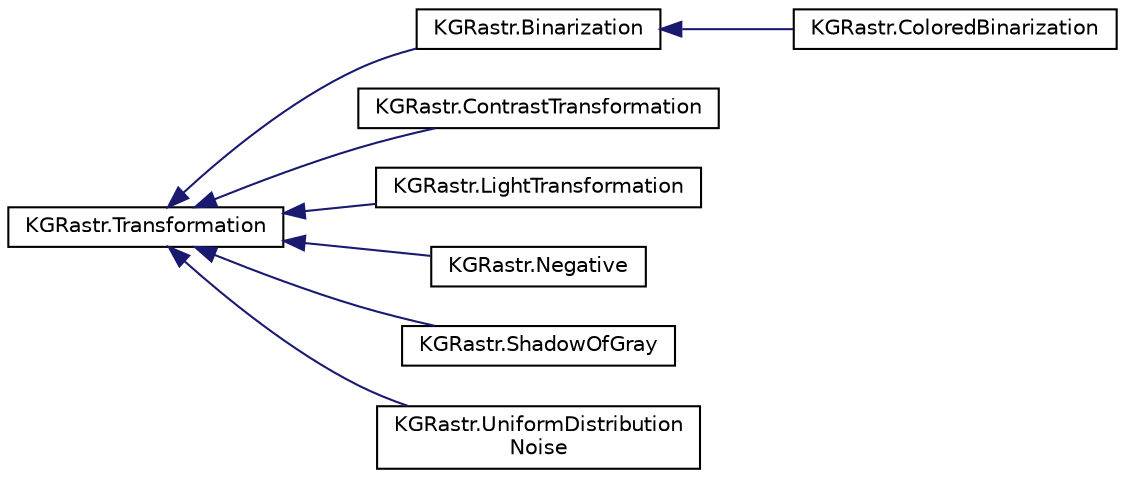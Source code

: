 digraph "Иерархия классов. Графический вид."
{
 // LATEX_PDF_SIZE
  edge [fontname="Helvetica",fontsize="10",labelfontname="Helvetica",labelfontsize="10"];
  node [fontname="Helvetica",fontsize="10",shape=record];
  rankdir="LR";
  Node0 [label="KGRastr.Transformation",height=0.2,width=0.4,color="black", fillcolor="white", style="filled",URL="$interface_k_g_rastr_1_1_transformation.html",tooltip="Интерфейс для преобразования изображений"];
  Node0 -> Node1 [dir="back",color="midnightblue",fontsize="10",style="solid",fontname="Helvetica"];
  Node1 [label="KGRastr.Binarization",height=0.2,width=0.4,color="black", fillcolor="white", style="filled",URL="$class_k_g_rastr_1_1_binarization.html",tooltip="Фильтр для черно-белой бинаризации изображения"];
  Node1 -> Node2 [dir="back",color="midnightblue",fontsize="10",style="solid",fontname="Helvetica"];
  Node2 [label="KGRastr.ColoredBinarization",height=0.2,width=0.4,color="black", fillcolor="white", style="filled",URL="$class_k_g_rastr_1_1_colored_binarization.html",tooltip=" "];
  Node0 -> Node3 [dir="back",color="midnightblue",fontsize="10",style="solid",fontname="Helvetica"];
  Node3 [label="KGRastr.ContrastTransformation",height=0.2,width=0.4,color="black", fillcolor="white", style="filled",URL="$class_k_g_rastr_1_1_contrast_transformation.html",tooltip=" "];
  Node0 -> Node4 [dir="back",color="midnightblue",fontsize="10",style="solid",fontname="Helvetica"];
  Node4 [label="KGRastr.LightTransformation",height=0.2,width=0.4,color="black", fillcolor="white", style="filled",URL="$class_k_g_rastr_1_1_light_transformation.html",tooltip="Фильтр для изменения яркости изображения"];
  Node0 -> Node5 [dir="back",color="midnightblue",fontsize="10",style="solid",fontname="Helvetica"];
  Node5 [label="KGRastr.Negative",height=0.2,width=0.4,color="black", fillcolor="white", style="filled",URL="$class_k_g_rastr_1_1_negative.html",tooltip=" "];
  Node0 -> Node6 [dir="back",color="midnightblue",fontsize="10",style="solid",fontname="Helvetica"];
  Node6 [label="KGRastr.ShadowOfGray",height=0.2,width=0.4,color="black", fillcolor="white", style="filled",URL="$class_k_g_rastr_1_1_shadow_of_gray.html",tooltip=" "];
  Node0 -> Node7 [dir="back",color="midnightblue",fontsize="10",style="solid",fontname="Helvetica"];
  Node7 [label="KGRastr.UniformDistribution\lNoise",height=0.2,width=0.4,color="black", fillcolor="white", style="filled",URL="$class_k_g_rastr_1_1_uniform_distribution_noise.html",tooltip=" "];
}
